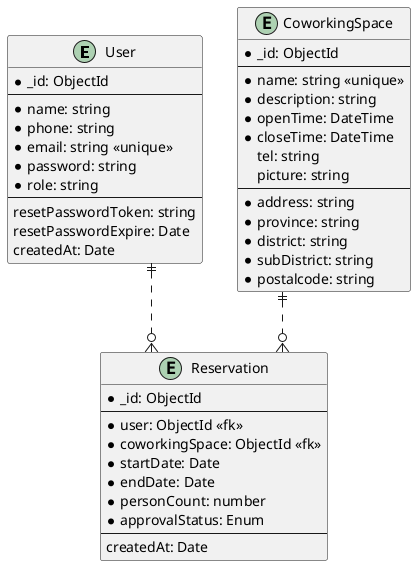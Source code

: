 @startuml ER_Diagram

skinparam Linetype ortho

entity User {
  * _id: ObjectId
  --
  * name: string
  * phone: string
  * email: string <<unique>>
  * password: string
  * role: string 
  --
  resetPasswordToken: string
  resetPasswordExpire: Date
  createdAt: Date
}

entity CoworkingSpace {
  * _id: ObjectId
  --
  * name: string <<unique>>
  * description: string
  * openTime: DateTime
  * closeTime: DateTime
  tel: string
  picture: string
  --
  * address: string
  * province: string
  * district: string
  * subDistrict: string
  * postalcode: string
}

entity Reservation {
  * _id: ObjectId
  --
  * user: ObjectId <<fk>>
  * coworkingSpace: ObjectId <<fk>>
  * startDate: Date
  * endDate: Date
  * personCount: number
  * approvalStatus: Enum
  --
  createdAt: Date
}


User ||..o{ Reservation
CoworkingSpace ||..o{ Reservation

@enduml